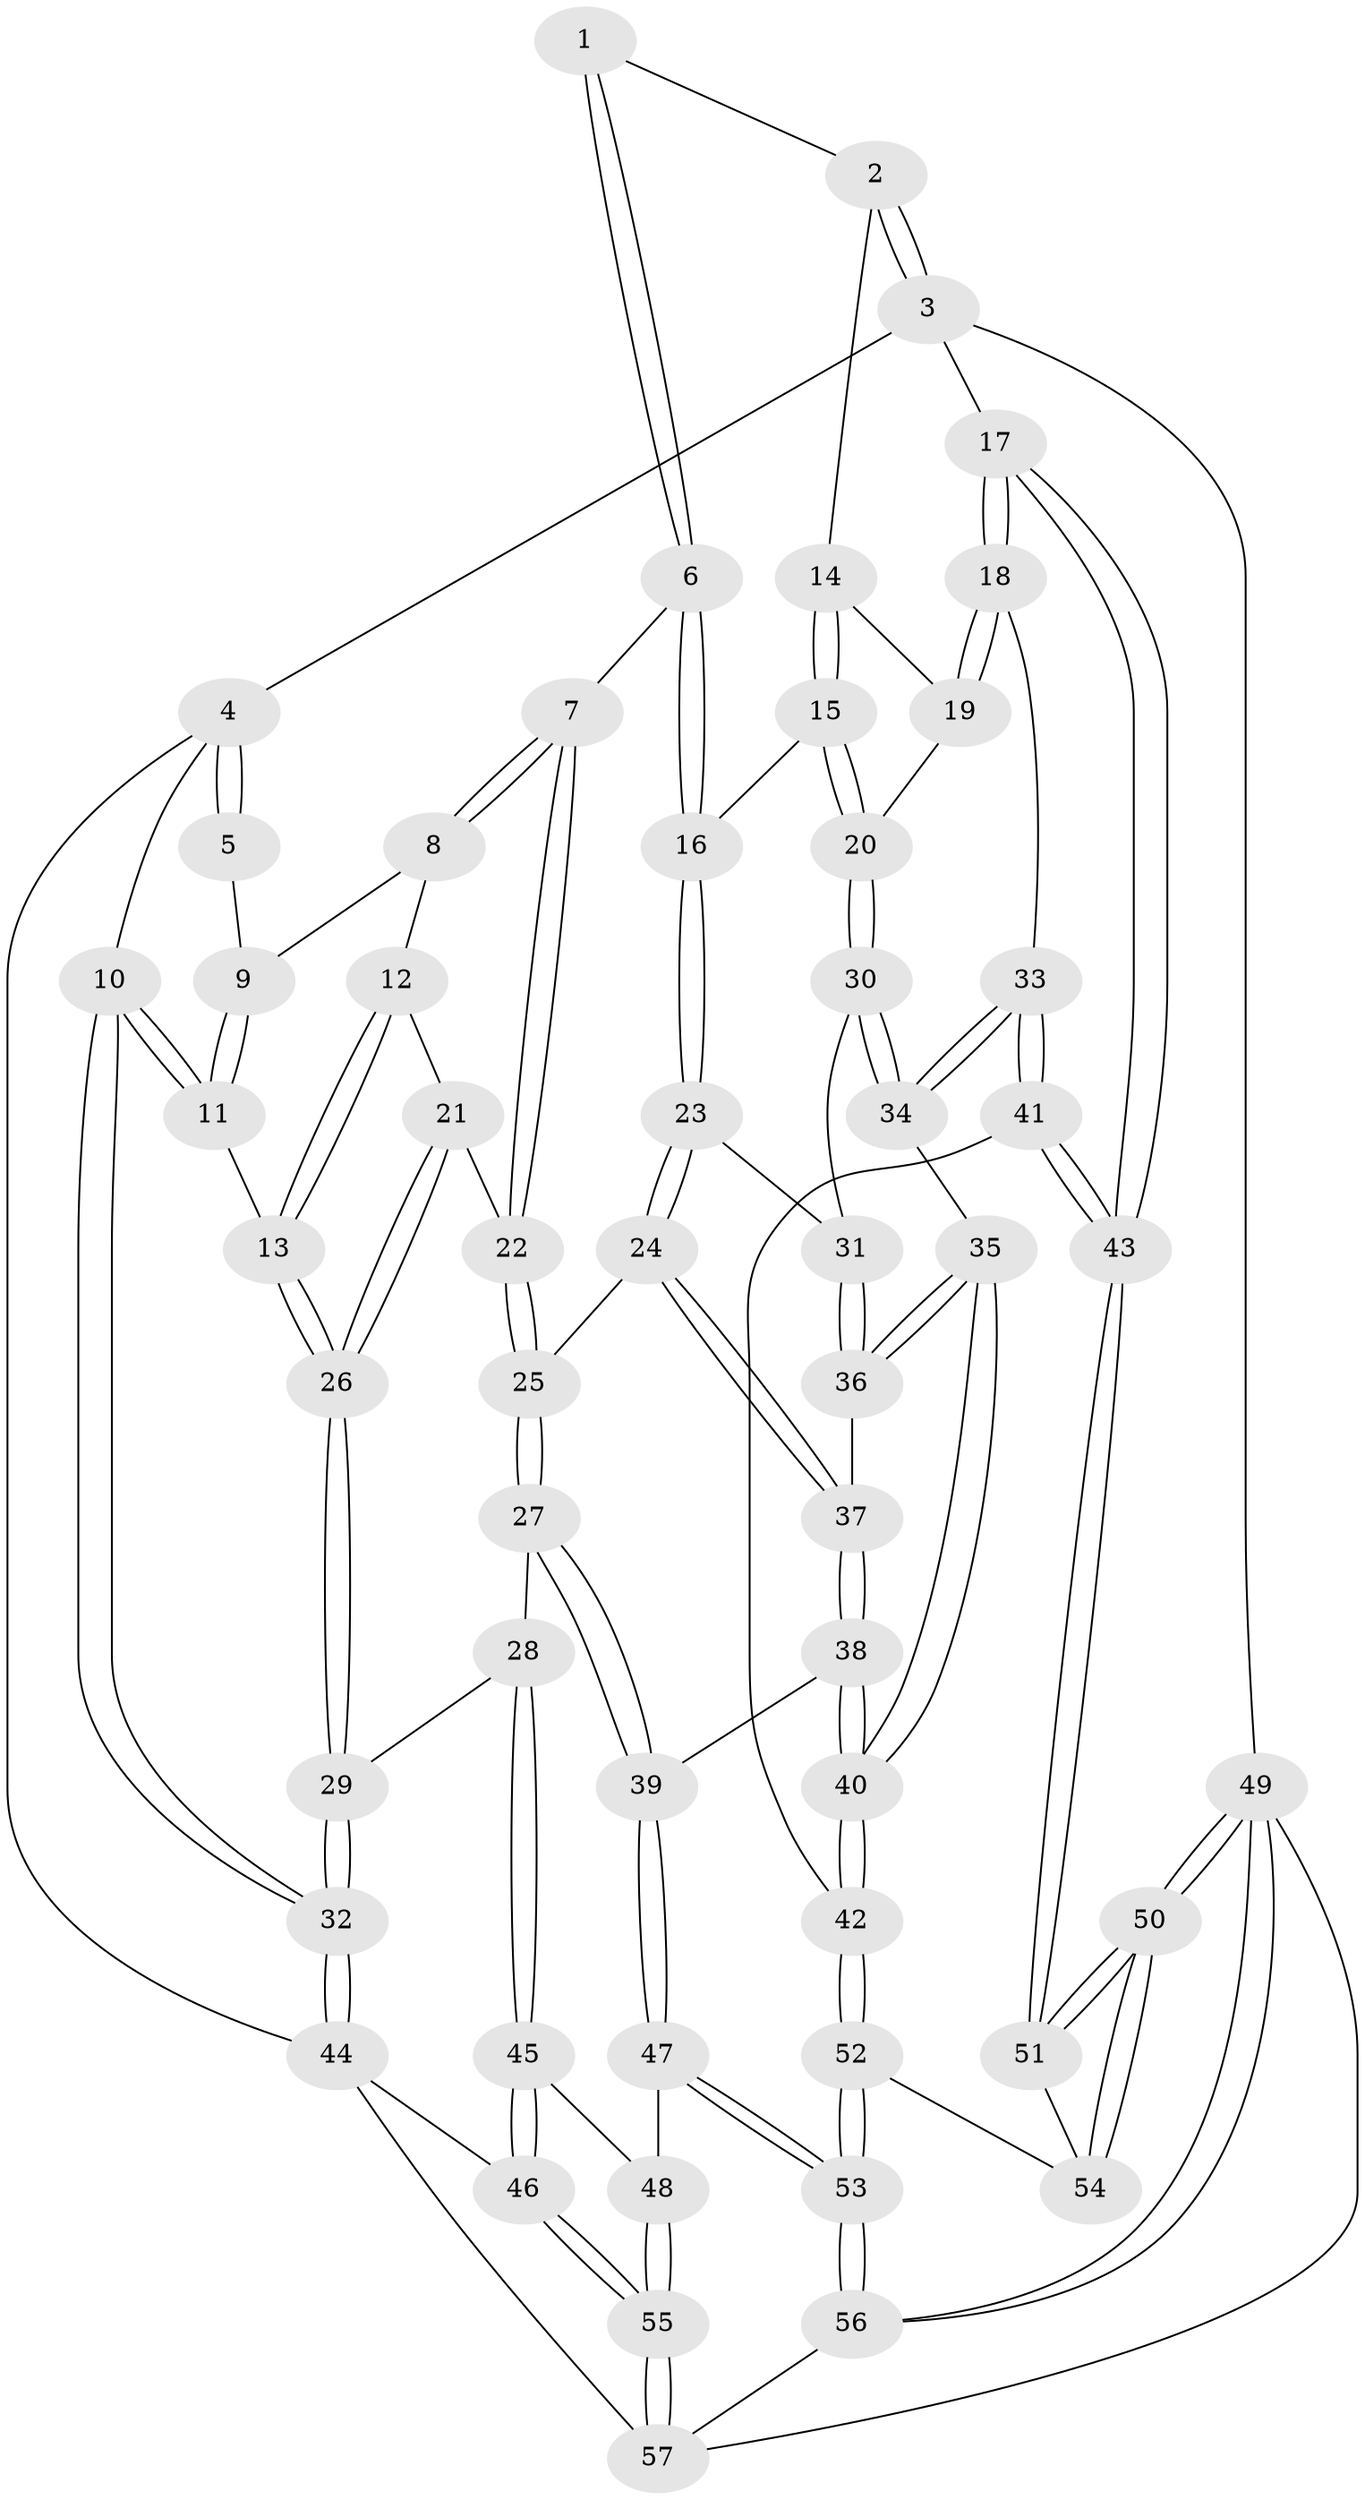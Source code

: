 // coarse degree distribution, {4: 0.1, 6: 0.05, 2: 0.1, 3: 0.7, 5: 0.05}
// Generated by graph-tools (version 1.1) at 2025/54/03/04/25 22:54:26]
// undirected, 57 vertices, 139 edges
graph export_dot {
  node [color=gray90,style=filled];
  1 [pos="+0.4554402668043045+0"];
  2 [pos="+1+0"];
  3 [pos="+1+0"];
  4 [pos="+0+0"];
  5 [pos="+0.3132582330427852+0"];
  6 [pos="+0.4434273725205675+0.07468074621478277"];
  7 [pos="+0.4250056403152948+0.08909098443861906"];
  8 [pos="+0.16252541107618404+0.11083961221176529"];
  9 [pos="+0.14958633438536664+0.10607257840326711"];
  10 [pos="+0+0.05917955930651553"];
  11 [pos="+0+0.13768389346692056"];
  12 [pos="+0.2198721812681671+0.2127246229164161"];
  13 [pos="+0+0.165439584032523"];
  14 [pos="+0.9067097505768804+0"];
  15 [pos="+0.7030160221990531+0.1560961898278858"];
  16 [pos="+0.5438779514684237+0.1965860096574811"];
  17 [pos="+1+0.4265936603868128"];
  18 [pos="+0.9602900112634812+0.38165972940159865"];
  19 [pos="+0.8958323719502403+0.011394331964672162"];
  20 [pos="+0.8124270958564186+0.2866370066326434"];
  21 [pos="+0.25924940632395455+0.24969170958338882"];
  22 [pos="+0.2979374670649186+0.2480833610119941"];
  23 [pos="+0.5556863185814799+0.2546566461764336"];
  24 [pos="+0.5518104589248045+0.2986217992810446"];
  25 [pos="+0.33024218062215377+0.36651942903707146"];
  26 [pos="+0.11544756402642932+0.3283372641685601"];
  27 [pos="+0.30412599800665874+0.5261314430504285"];
  28 [pos="+0.2201179685726202+0.5224710729660219"];
  29 [pos="+0.13465468937650998+0.4806081598599893"];
  30 [pos="+0.8126378798782042+0.28830836413322286"];
  31 [pos="+0.764554264907357+0.2925666024124314"];
  32 [pos="+0+0.5852577431131217"];
  33 [pos="+0.9472322468611645+0.38105311687307636"];
  34 [pos="+0.8630091096203916+0.3506211339790526"];
  35 [pos="+0.7557398008408303+0.4212504171865838"];
  36 [pos="+0.6753537827093838+0.36997055124623174"];
  37 [pos="+0.5630373482022599+0.3537928561581153"];
  38 [pos="+0.5406757388010835+0.49955291815046265"];
  39 [pos="+0.31479033622865965+0.533275960486635"];
  40 [pos="+0.6613314011131616+0.612063838643486"];
  41 [pos="+0.7330462671063026+0.6451862608051738"];
  42 [pos="+0.6838461275062083+0.6564514694324953"];
  43 [pos="+1+0.674371234277516"];
  44 [pos="+0+0.7250836817169736"];
  45 [pos="+0.10435583608931262+0.772999809366343"];
  46 [pos="+0.06572740012163802+0.7960349084281246"];
  47 [pos="+0.36326571625008036+0.7719637124732356"];
  48 [pos="+0.3492343381286634+0.7756551158784966"];
  49 [pos="+1+1"];
  50 [pos="+1+1"];
  51 [pos="+1+0.8248539269456968"];
  52 [pos="+0.6326772277965103+0.8278336513947294"];
  53 [pos="+0.5568193260303089+0.9181207398857806"];
  54 [pos="+0.7623362675690448+0.8475426812511581"];
  55 [pos="+0.15233801077227474+0.9686207992632538"];
  56 [pos="+0.5440874529656284+1"];
  57 [pos="+0.193143463703116+1"];
  1 -- 2;
  1 -- 6;
  1 -- 6;
  2 -- 3;
  2 -- 3;
  2 -- 14;
  3 -- 4;
  3 -- 17;
  3 -- 49;
  4 -- 5;
  4 -- 5;
  4 -- 10;
  4 -- 44;
  5 -- 9;
  6 -- 7;
  6 -- 16;
  6 -- 16;
  7 -- 8;
  7 -- 8;
  7 -- 22;
  7 -- 22;
  8 -- 9;
  8 -- 12;
  9 -- 11;
  9 -- 11;
  10 -- 11;
  10 -- 11;
  10 -- 32;
  10 -- 32;
  11 -- 13;
  12 -- 13;
  12 -- 13;
  12 -- 21;
  13 -- 26;
  13 -- 26;
  14 -- 15;
  14 -- 15;
  14 -- 19;
  15 -- 16;
  15 -- 20;
  15 -- 20;
  16 -- 23;
  16 -- 23;
  17 -- 18;
  17 -- 18;
  17 -- 43;
  17 -- 43;
  18 -- 19;
  18 -- 19;
  18 -- 33;
  19 -- 20;
  20 -- 30;
  20 -- 30;
  21 -- 22;
  21 -- 26;
  21 -- 26;
  22 -- 25;
  22 -- 25;
  23 -- 24;
  23 -- 24;
  23 -- 31;
  24 -- 25;
  24 -- 37;
  24 -- 37;
  25 -- 27;
  25 -- 27;
  26 -- 29;
  26 -- 29;
  27 -- 28;
  27 -- 39;
  27 -- 39;
  28 -- 29;
  28 -- 45;
  28 -- 45;
  29 -- 32;
  29 -- 32;
  30 -- 31;
  30 -- 34;
  30 -- 34;
  31 -- 36;
  31 -- 36;
  32 -- 44;
  32 -- 44;
  33 -- 34;
  33 -- 34;
  33 -- 41;
  33 -- 41;
  34 -- 35;
  35 -- 36;
  35 -- 36;
  35 -- 40;
  35 -- 40;
  36 -- 37;
  37 -- 38;
  37 -- 38;
  38 -- 39;
  38 -- 40;
  38 -- 40;
  39 -- 47;
  39 -- 47;
  40 -- 42;
  40 -- 42;
  41 -- 42;
  41 -- 43;
  41 -- 43;
  42 -- 52;
  42 -- 52;
  43 -- 51;
  43 -- 51;
  44 -- 46;
  44 -- 57;
  45 -- 46;
  45 -- 46;
  45 -- 48;
  46 -- 55;
  46 -- 55;
  47 -- 48;
  47 -- 53;
  47 -- 53;
  48 -- 55;
  48 -- 55;
  49 -- 50;
  49 -- 50;
  49 -- 56;
  49 -- 56;
  49 -- 57;
  50 -- 51;
  50 -- 51;
  50 -- 54;
  50 -- 54;
  51 -- 54;
  52 -- 53;
  52 -- 53;
  52 -- 54;
  53 -- 56;
  53 -- 56;
  55 -- 57;
  55 -- 57;
  56 -- 57;
}
